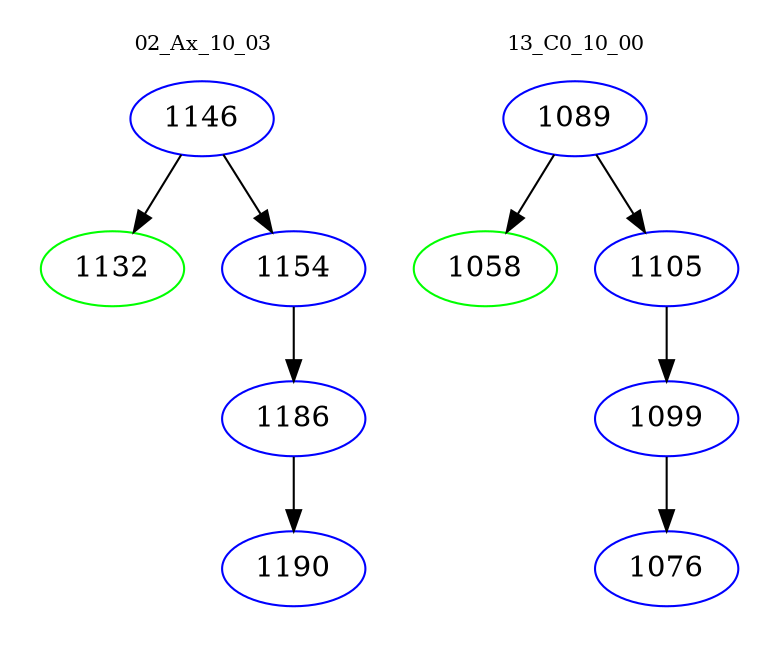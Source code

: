 digraph{
subgraph cluster_0 {
color = white
label = "02_Ax_10_03";
fontsize=10;
T0_1146 [label="1146", color="blue"]
T0_1146 -> T0_1132 [color="black"]
T0_1132 [label="1132", color="green"]
T0_1146 -> T0_1154 [color="black"]
T0_1154 [label="1154", color="blue"]
T0_1154 -> T0_1186 [color="black"]
T0_1186 [label="1186", color="blue"]
T0_1186 -> T0_1190 [color="black"]
T0_1190 [label="1190", color="blue"]
}
subgraph cluster_1 {
color = white
label = "13_C0_10_00";
fontsize=10;
T1_1089 [label="1089", color="blue"]
T1_1089 -> T1_1058 [color="black"]
T1_1058 [label="1058", color="green"]
T1_1089 -> T1_1105 [color="black"]
T1_1105 [label="1105", color="blue"]
T1_1105 -> T1_1099 [color="black"]
T1_1099 [label="1099", color="blue"]
T1_1099 -> T1_1076 [color="black"]
T1_1076 [label="1076", color="blue"]
}
}
